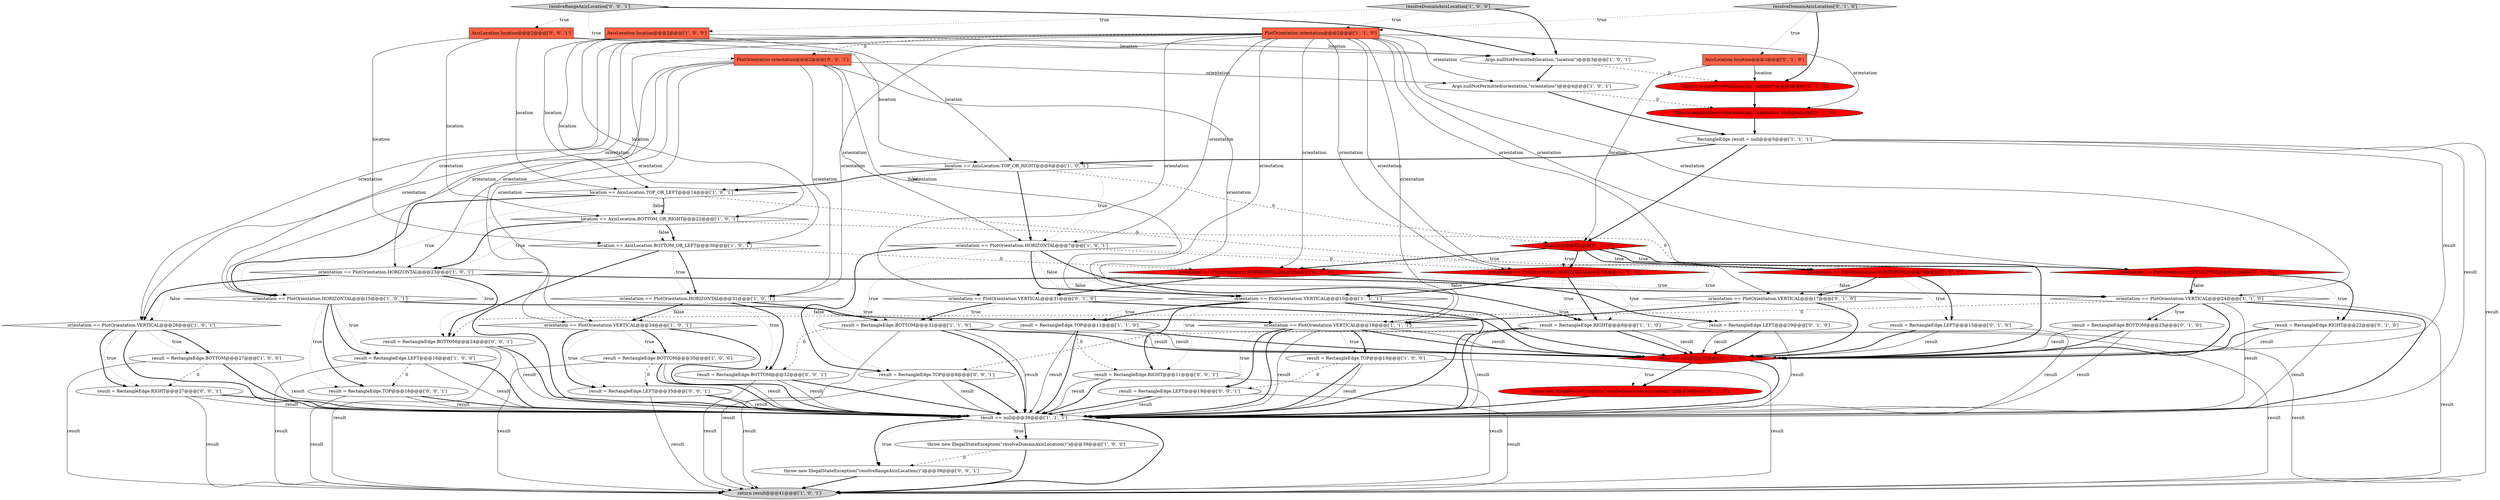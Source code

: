 digraph {
57 [style = filled, label = "result = RectangleEdge.RIGHT@@@11@@@['0', '0', '1']", fillcolor = white, shape = ellipse image = "AAA0AAABBB3BBB"];
41 [style = filled, label = "Objects.requireNonNull(orientation,\"orientation\")@@@4@@@['0', '1', '0']", fillcolor = red, shape = ellipse image = "AAA1AAABBB2BBB"];
38 [style = filled, label = "result = RectangleEdge.LEFT@@@15@@@['0', '1', '0']", fillcolor = white, shape = ellipse image = "AAA0AAABBB2BBB"];
20 [style = filled, label = "RectangleEdge result = null@@@5@@@['1', '1', '1']", fillcolor = white, shape = ellipse image = "AAA0AAABBB1BBB"];
1 [style = filled, label = "throw new IllegalStateException(\"resolveDomainAxisLocation()\")@@@39@@@['1', '0', '0']", fillcolor = white, shape = ellipse image = "AAA0AAABBB1BBB"];
39 [style = filled, label = "orientation == PlotOrientation.VERTICAL@@@17@@@['0', '1', '0']", fillcolor = white, shape = diamond image = "AAA0AAABBB2BBB"];
45 [style = filled, label = "Objects.requireNonNull(location,\"location\")@@@3@@@['0', '1', '0']", fillcolor = red, shape = ellipse image = "AAA1AAABBB2BBB"];
16 [style = filled, label = "PlotOrientation orientation@@@2@@@['1', '1', '0']", fillcolor = tomato, shape = box image = "AAA0AAABBB1BBB"];
40 [style = filled, label = "resolveDomainAxisLocation['0', '1', '0']", fillcolor = lightgray, shape = diamond image = "AAA0AAABBB2BBB"];
11 [style = filled, label = "orientation == PlotOrientation.VERTICAL@@@34@@@['1', '0', '1']", fillcolor = white, shape = diamond image = "AAA0AAABBB1BBB"];
6 [style = filled, label = "location == AxisLocation.BOTTOM_OR_LEFT@@@30@@@['1', '0', '1']", fillcolor = white, shape = diamond image = "AAA0AAABBB1BBB"];
31 [style = filled, label = "result = RectangleEdge.BOTTOM@@@25@@@['0', '1', '0']", fillcolor = white, shape = ellipse image = "AAA0AAABBB2BBB"];
50 [style = filled, label = "result = RectangleEdge.BOTTOM@@@24@@@['0', '0', '1']", fillcolor = white, shape = ellipse image = "AAA0AAABBB3BBB"];
54 [style = filled, label = "result = RectangleEdge.LEFT@@@19@@@['0', '0', '1']", fillcolor = white, shape = ellipse image = "AAA0AAABBB3BBB"];
28 [style = filled, label = "orientation == PlotOrientation.HORIZONTAL@@@15@@@['1', '0', '1']", fillcolor = white, shape = diamond image = "AAA0AAABBB1BBB"];
56 [style = filled, label = "result = RectangleEdge.BOTTOM@@@32@@@['0', '0', '1']", fillcolor = white, shape = ellipse image = "AAA0AAABBB3BBB"];
18 [style = filled, label = "result == null@@@38@@@['1', '1', '1']", fillcolor = white, shape = diamond image = "AAA0AAABBB1BBB"];
44 [style = filled, label = "throw new IllegalStateException(\"resolveDomainAxisLocation()\")@@@38@@@['0', '1', '0']", fillcolor = red, shape = ellipse image = "AAA1AAABBB2BBB"];
14 [style = filled, label = "result = RectangleEdge.BOTTOM@@@32@@@['1', '1', '0']", fillcolor = white, shape = ellipse image = "AAA0AAABBB1BBB"];
25 [style = filled, label = "orientation == PlotOrientation.HORIZONTAL@@@7@@@['1', '0', '1']", fillcolor = white, shape = diamond image = "AAA0AAABBB1BBB"];
43 [style = filled, label = "orientation == PlotOrientation.HORIZONTAL@@@7@@@['0', '1', '0']", fillcolor = red, shape = diamond image = "AAA1AAABBB2BBB"];
27 [style = filled, label = "location == AxisLocation.TOP_OR_RIGHT@@@6@@@['1', '0', '1']", fillcolor = white, shape = diamond image = "AAA0AAABBB1BBB"];
46 [style = filled, label = "AxisLocation location@@@2@@@['0', '0', '1']", fillcolor = tomato, shape = box image = "AAA0AAABBB3BBB"];
15 [style = filled, label = "result = RectangleEdge.BOTTOM@@@27@@@['1', '0', '0']", fillcolor = white, shape = ellipse image = "AAA0AAABBB1BBB"];
34 [style = filled, label = "orientation == PlotOrientation.VERTICAL@@@31@@@['0', '1', '0']", fillcolor = white, shape = diamond image = "AAA0AAABBB2BBB"];
22 [style = filled, label = "result = RectangleEdge.TOP@@@19@@@['1', '0', '0']", fillcolor = white, shape = ellipse image = "AAA0AAABBB1BBB"];
9 [style = filled, label = "result = RectangleEdge.LEFT@@@16@@@['1', '0', '0']", fillcolor = white, shape = ellipse image = "AAA0AAABBB1BBB"];
24 [style = filled, label = "Args.nullNotPermitted(orientation,\"orientation\")@@@4@@@['1', '0', '1']", fillcolor = white, shape = ellipse image = "AAA0AAABBB1BBB"];
36 [style = filled, label = "result = RectangleEdge.LEFT@@@29@@@['0', '1', '0']", fillcolor = white, shape = ellipse image = "AAA0AAABBB2BBB"];
52 [style = filled, label = "resolveRangeAxisLocation['0', '0', '1']", fillcolor = lightgray, shape = diamond image = "AAA0AAABBB3BBB"];
48 [style = filled, label = "PlotOrientation orientation@@@2@@@['0', '0', '1']", fillcolor = tomato, shape = box image = "AAA0AAABBB3BBB"];
3 [style = filled, label = "resolveDomainAxisLocation['1', '0', '0']", fillcolor = lightgray, shape = diamond image = "AAA0AAABBB1BBB"];
7 [style = filled, label = "orientation == PlotOrientation.VERTICAL@@@10@@@['1', '1', '1']", fillcolor = white, shape = diamond image = "AAA0AAABBB1BBB"];
8 [style = filled, label = "result = RectangleEdge.TOP@@@11@@@['1', '1', '0']", fillcolor = white, shape = ellipse image = "AAA0AAABBB1BBB"];
47 [style = filled, label = "throw new IllegalStateException(\"resolveRangeAxisLocation()\")@@@39@@@['0', '0', '1']", fillcolor = white, shape = ellipse image = "AAA0AAABBB3BBB"];
19 [style = filled, label = "return result@@@41@@@['1', '0', '1']", fillcolor = lightgray, shape = ellipse image = "AAA0AAABBB1BBB"];
12 [style = filled, label = "location == AxisLocation.TOP_OR_LEFT@@@14@@@['1', '0', '1']", fillcolor = white, shape = diamond image = "AAA0AAABBB1BBB"];
53 [style = filled, label = "result = RectangleEdge.LEFT@@@35@@@['0', '0', '1']", fillcolor = white, shape = ellipse image = "AAA0AAABBB3BBB"];
10 [style = filled, label = "result = RectangleEdge.BOTTOM@@@35@@@['1', '0', '0']", fillcolor = white, shape = ellipse image = "AAA0AAABBB1BBB"];
49 [style = filled, label = "result = RectangleEdge.TOP@@@8@@@['0', '0', '1']", fillcolor = white, shape = ellipse image = "AAA0AAABBB3BBB"];
21 [style = filled, label = "orientation == PlotOrientation.HORIZONTAL@@@31@@@['1', '0', '1']", fillcolor = white, shape = diamond image = "AAA0AAABBB1BBB"];
26 [style = filled, label = "location == AxisLocation.BOTTOM_OR_RIGHT@@@22@@@['1', '0', '1']", fillcolor = white, shape = diamond image = "AAA0AAABBB1BBB"];
2 [style = filled, label = "AxisLocation location@@@2@@@['1', '0', '0']", fillcolor = tomato, shape = box image = "AAA0AAABBB1BBB"];
23 [style = filled, label = "Args.nullNotPermitted(location,\"location\")@@@3@@@['1', '0', '1']", fillcolor = white, shape = ellipse image = "AAA0AAABBB1BBB"];
29 [style = filled, label = "result == null@@@37@@@['0', '1', '0']", fillcolor = red, shape = diamond image = "AAA1AAABBB2BBB"];
35 [style = filled, label = "result = RectangleEdge.RIGHT@@@22@@@['0', '1', '0']", fillcolor = white, shape = ellipse image = "AAA0AAABBB2BBB"];
4 [style = filled, label = "orientation == PlotOrientation.VERTICAL@@@18@@@['1', '1', '1']", fillcolor = white, shape = diamond image = "AAA0AAABBB1BBB"];
55 [style = filled, label = "result = RectangleEdge.RIGHT@@@27@@@['0', '0', '1']", fillcolor = white, shape = ellipse image = "AAA0AAABBB3BBB"];
37 [style = filled, label = "orientation == PlotOrientation.HORIZONTAL@@@14@@@['0', '1', '0']", fillcolor = red, shape = diamond image = "AAA1AAABBB2BBB"];
0 [style = filled, label = "result = RectangleEdge.RIGHT@@@8@@@['1', '1', '0']", fillcolor = white, shape = ellipse image = "AAA0AAABBB1BBB"];
33 [style = filled, label = "AxisLocation location@@@2@@@['0', '1', '0']", fillcolor = tomato, shape = box image = "AAA0AAABBB2BBB"];
5 [style = filled, label = "orientation == PlotOrientation.HORIZONTAL@@@23@@@['1', '0', '1']", fillcolor = white, shape = diamond image = "AAA0AAABBB1BBB"];
51 [style = filled, label = "result = RectangleEdge.TOP@@@16@@@['0', '0', '1']", fillcolor = white, shape = ellipse image = "AAA0AAABBB3BBB"];
30 [style = filled, label = "orientation == PlotOrientation.HORIZONTAL@@@21@@@['0', '1', '0']", fillcolor = red, shape = diamond image = "AAA1AAABBB2BBB"];
13 [style = filled, label = "orientation == PlotOrientation.VERTICAL@@@24@@@['1', '1', '0']", fillcolor = white, shape = diamond image = "AAA0AAABBB1BBB"];
17 [style = filled, label = "orientation == PlotOrientation.VERTICAL@@@26@@@['1', '0', '1']", fillcolor = white, shape = diamond image = "AAA0AAABBB1BBB"];
32 [style = filled, label = "location@@@6@@@['0', '1', '0']", fillcolor = red, shape = diamond image = "AAA1AAABBB2BBB"];
42 [style = filled, label = "orientation == PlotOrientation.HORIZONTAL@@@28@@@['0', '1', '0']", fillcolor = red, shape = diamond image = "AAA1AAABBB2BBB"];
25->49 [style = bold, label=""];
57->19 [style = solid, label="result"];
32->37 [style = bold, label=""];
30->13 [style = bold, label=""];
32->43 [style = dotted, label="true"];
13->50 [style = dashed, label="0"];
31->29 [style = solid, label="result"];
36->29 [style = bold, label=""];
16->43 [style = solid, label="orientation"];
28->9 [style = bold, label=""];
20->19 [style = solid, label="result"];
10->19 [style = solid, label="result"];
12->26 [style = dotted, label="false"];
25->43 [style = dashed, label="0"];
49->18 [style = solid, label="result"];
7->8 [style = bold, label=""];
41->20 [style = bold, label=""];
46->12 [style = solid, label="location"];
48->11 [style = solid, label="orientation"];
15->19 [style = solid, label="result"];
29->18 [style = bold, label=""];
20->27 [style = bold, label=""];
21->56 [style = dotted, label="true"];
56->18 [style = solid, label="result"];
53->18 [style = solid, label="result"];
5->13 [style = dotted, label="true"];
32->42 [style = dotted, label="true"];
37->38 [style = dotted, label="true"];
50->18 [style = solid, label="result"];
21->56 [style = bold, label=""];
17->15 [style = dotted, label="true"];
18->47 [style = dotted, label="true"];
14->29 [style = solid, label="result"];
37->38 [style = bold, label=""];
52->46 [style = dotted, label="true"];
16->30 [style = solid, label="orientation"];
32->30 [style = dotted, label="true"];
52->48 [style = dotted, label="true"];
48->25 [style = solid, label="orientation"];
29->44 [style = bold, label=""];
43->0 [style = bold, label=""];
32->37 [style = dotted, label="true"];
44->18 [style = bold, label=""];
13->31 [style = bold, label=""];
0->49 [style = dashed, label="0"];
16->17 [style = solid, label="orientation"];
33->45 [style = solid, label="location"];
34->14 [style = dotted, label="true"];
27->25 [style = bold, label=""];
3->16 [style = dotted, label="true"];
39->29 [style = bold, label=""];
7->29 [style = bold, label=""];
16->21 [style = solid, label="orientation"];
46->26 [style = solid, label="location"];
45->41 [style = bold, label=""];
52->23 [style = bold, label=""];
24->41 [style = dashed, label="0"];
0->19 [style = solid, label="result"];
12->28 [style = bold, label=""];
27->25 [style = dotted, label="true"];
27->12 [style = bold, label=""];
12->37 [style = dashed, label="0"];
2->27 [style = solid, label="location"];
8->18 [style = bold, label=""];
50->18 [style = bold, label=""];
11->10 [style = dotted, label="true"];
35->18 [style = solid, label="result"];
46->27 [style = solid, label="location"];
18->19 [style = bold, label=""];
7->57 [style = bold, label=""];
42->36 [style = dotted, label="true"];
13->18 [style = solid, label="result"];
2->6 [style = solid, label="location"];
49->19 [style = solid, label="result"];
0->29 [style = bold, label=""];
4->18 [style = bold, label=""];
31->29 [style = bold, label=""];
16->7 [style = solid, label="orientation"];
8->18 [style = solid, label="result"];
35->29 [style = solid, label="result"];
5->17 [style = dotted, label="false"];
17->55 [style = dotted, label="true"];
6->42 [style = dashed, label="0"];
0->18 [style = solid, label="result"];
26->6 [style = bold, label=""];
25->7 [style = bold, label=""];
5->17 [style = bold, label=""];
30->13 [style = dotted, label="false"];
39->4 [style = bold, label=""];
11->18 [style = bold, label=""];
16->24 [style = solid, label="orientation"];
24->20 [style = bold, label=""];
25->49 [style = dotted, label="true"];
31->18 [style = solid, label="result"];
3->23 [style = bold, label=""];
48->17 [style = solid, label="orientation"];
22->18 [style = bold, label=""];
16->48 [style = dashed, label="0"];
18->1 [style = bold, label=""];
21->11 [style = bold, label=""];
43->0 [style = dotted, label="true"];
4->22 [style = dotted, label="true"];
1->47 [style = dashed, label="0"];
43->7 [style = dotted, label="false"];
16->4 [style = solid, label="orientation"];
0->29 [style = solid, label="result"];
49->18 [style = bold, label=""];
28->9 [style = dotted, label="true"];
17->15 [style = bold, label=""];
51->18 [style = bold, label=""];
54->19 [style = solid, label="result"];
14->18 [style = bold, label=""];
33->32 [style = solid, label="location"];
34->14 [style = bold, label=""];
56->18 [style = bold, label=""];
54->18 [style = solid, label="result"];
1->19 [style = bold, label=""];
7->8 [style = dotted, label="true"];
32->42 [style = bold, label=""];
51->18 [style = solid, label="result"];
2->26 [style = solid, label="location"];
4->22 [style = bold, label=""];
55->18 [style = solid, label="result"];
22->54 [style = dashed, label="0"];
13->18 [style = bold, label=""];
55->19 [style = solid, label="result"];
28->51 [style = dotted, label="true"];
46->6 [style = solid, label="location"];
25->0 [style = bold, label=""];
2->12 [style = solid, label="location"];
16->39 [style = solid, label="orientation"];
57->18 [style = solid, label="result"];
10->18 [style = bold, label=""];
34->29 [style = bold, label=""];
28->4 [style = dotted, label="false"];
35->29 [style = bold, label=""];
16->28 [style = solid, label="orientation"];
18->47 [style = bold, label=""];
14->56 [style = dashed, label="0"];
6->21 [style = bold, label=""];
6->18 [style = bold, label=""];
20->18 [style = solid, label="result"];
55->18 [style = bold, label=""];
18->1 [style = dotted, label="true"];
2->23 [style = solid, label="location"];
8->57 [style = dashed, label="0"];
22->19 [style = solid, label="result"];
14->18 [style = solid, label="result"];
38->29 [style = solid, label="result"];
4->29 [style = bold, label=""];
26->6 [style = dotted, label="false"];
4->54 [style = dotted, label="true"];
15->18 [style = solid, label="result"];
32->30 [style = bold, label=""];
10->53 [style = dashed, label="0"];
9->19 [style = solid, label="result"];
20->29 [style = solid, label="result"];
4->54 [style = bold, label=""];
17->55 [style = bold, label=""];
43->7 [style = bold, label=""];
26->30 [style = dashed, label="0"];
9->51 [style = dashed, label="0"];
4->18 [style = solid, label="result"];
7->57 [style = dotted, label="true"];
50->19 [style = solid, label="result"];
9->18 [style = bold, label=""];
30->35 [style = bold, label=""];
21->11 [style = dotted, label="false"];
42->34 [style = dotted, label="false"];
11->10 [style = bold, label=""];
16->11 [style = solid, label="orientation"];
5->13 [style = bold, label=""];
27->32 [style = dashed, label="0"];
8->19 [style = solid, label="result"];
37->39 [style = dotted, label="false"];
14->29 [style = bold, label=""];
7->18 [style = bold, label=""];
0->18 [style = bold, label=""];
9->18 [style = solid, label="result"];
6->21 [style = dotted, label="true"];
5->50 [style = dotted, label="true"];
14->19 [style = solid, label="result"];
36->18 [style = solid, label="result"];
37->39 [style = bold, label=""];
21->14 [style = bold, label=""];
48->4 [style = solid, label="orientation"];
48->24 [style = solid, label="orientation"];
11->53 [style = dotted, label="true"];
42->34 [style = bold, label=""];
51->19 [style = solid, label="result"];
40->33 [style = dotted, label="true"];
16->41 [style = solid, label="orientation"];
16->42 [style = solid, label="orientation"];
27->12 [style = dotted, label="false"];
26->5 [style = bold, label=""];
53->18 [style = bold, label=""];
48->28 [style = solid, label="orientation"];
38->18 [style = solid, label="result"];
3->2 [style = dotted, label="true"];
38->29 [style = bold, label=""];
16->13 [style = solid, label="orientation"];
23->45 [style = dashed, label="0"];
36->29 [style = solid, label="result"];
20->32 [style = bold, label=""];
29->44 [style = dotted, label="true"];
25->0 [style = dotted, label="true"];
12->26 [style = bold, label=""];
16->25 [style = solid, label="orientation"];
42->36 [style = bold, label=""];
32->43 [style = bold, label=""];
57->18 [style = bold, label=""];
48->7 [style = solid, label="orientation"];
13->19 [style = solid, label="result"];
28->51 [style = bold, label=""];
8->29 [style = solid, label="result"];
15->18 [style = bold, label=""];
40->16 [style = dotted, label="true"];
16->37 [style = solid, label="orientation"];
16->34 [style = solid, label="orientation"];
48->21 [style = solid, label="orientation"];
12->28 [style = dotted, label="true"];
32->29 [style = bold, label=""];
11->53 [style = bold, label=""];
22->18 [style = solid, label="result"];
13->29 [style = bold, label=""];
23->24 [style = bold, label=""];
39->4 [style = dotted, label="true"];
13->31 [style = dotted, label="true"];
54->18 [style = bold, label=""];
15->55 [style = dashed, label="0"];
30->35 [style = dotted, label="true"];
17->18 [style = bold, label=""];
46->23 [style = solid, label="location"];
25->7 [style = dotted, label="false"];
48->5 [style = solid, label="orientation"];
47->19 [style = bold, label=""];
21->14 [style = dotted, label="true"];
56->19 [style = solid, label="result"];
40->45 [style = bold, label=""];
5->50 [style = bold, label=""];
10->18 [style = solid, label="result"];
53->19 [style = solid, label="result"];
8->29 [style = bold, label=""];
16->5 [style = solid, label="orientation"];
26->5 [style = dotted, label="true"];
4->29 [style = solid, label="result"];
28->4 [style = bold, label=""];
}
